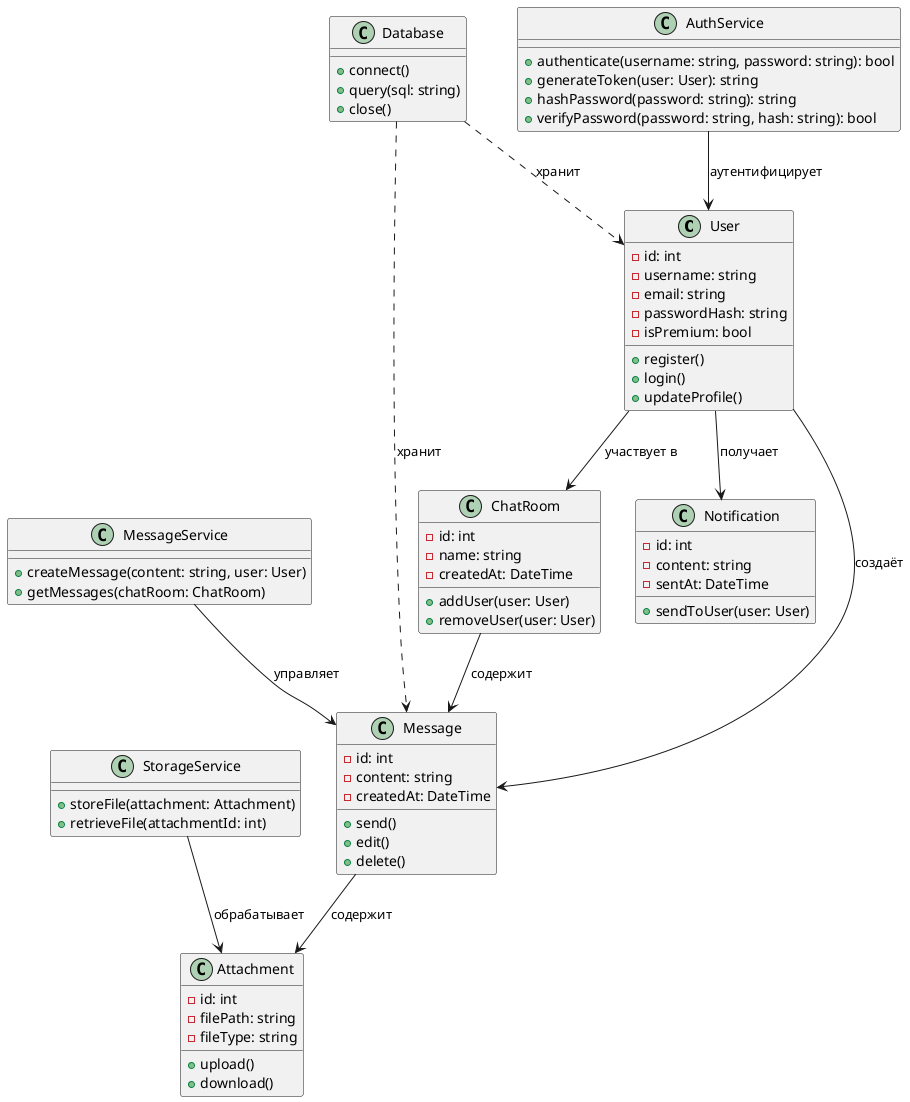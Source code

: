 @startuml class_true

class User {
    - id: int
    - username: string
    - email: string
    - passwordHash: string
    - isPremium: bool
    + register()
    + login()
    + updateProfile()
}

class Message {
    - id: int
    - content: string
    - createdAt: DateTime
    + send()
    + edit()
    + delete()
}

class ChatRoom {
    - id: int
    - name: string
    - createdAt: DateTime
    + addUser(user: User)
    + removeUser(user: User)
}

class Attachment {
    - id: int
    - filePath: string
    - fileType: string
    + upload()
    + download()
}

class Notification {
    - id: int
    - content: string
    - sentAt: DateTime
    + sendToUser(user: User)
}

class AuthService {
    + authenticate(username: string, password: string): bool
    + generateToken(user: User): string
    + hashPassword(password: string): string
    + verifyPassword(password: string, hash: string): bool
}

class MessageService {
    + createMessage(content: string, user: User)
    + getMessages(chatRoom: ChatRoom)
}

class StorageService {
    + storeFile(attachment: Attachment)
    + retrieveFile(attachmentId: int)
}

class Database {
    + connect()
    + query(sql: string)
    + close()
}

User --> Message : "создаёт"
Message --> Attachment : "содержит"
User --> ChatRoom : "участвует в"
ChatRoom --> Message : "содержит"
User --> Notification : "получает"
AuthService --> User : "аутентифицирует"
MessageService --> Message : "управляет"
StorageService --> Attachment : "обрабатывает"
Database ..> User : "хранит"
Database ..> Message : "хранит"

@enduml
